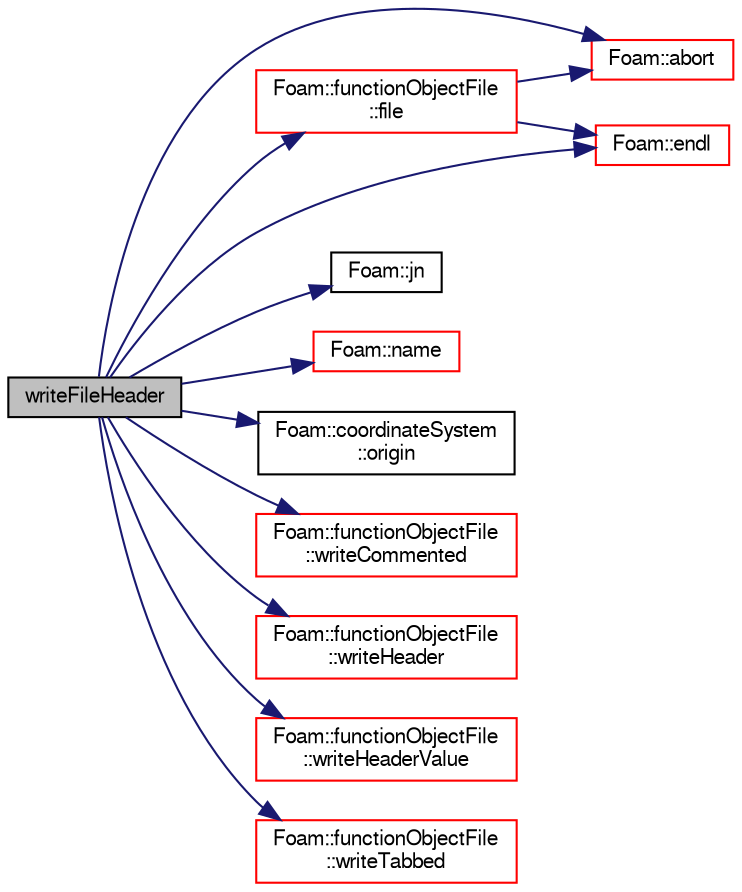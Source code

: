 digraph "writeFileHeader"
{
  bgcolor="transparent";
  edge [fontname="FreeSans",fontsize="10",labelfontname="FreeSans",labelfontsize="10"];
  node [fontname="FreeSans",fontsize="10",shape=record];
  rankdir="LR";
  Node1 [label="writeFileHeader",height=0.2,width=0.4,color="black", fillcolor="grey75", style="filled" fontcolor="black"];
  Node1 -> Node2 [color="midnightblue",fontsize="10",style="solid",fontname="FreeSans"];
  Node2 [label="Foam::abort",height=0.2,width=0.4,color="red",URL="$a10237.html#a447107a607d03e417307c203fa5fb44b"];
  Node1 -> Node3 [color="midnightblue",fontsize="10",style="solid",fontname="FreeSans"];
  Node3 [label="Foam::endl",height=0.2,width=0.4,color="red",URL="$a10237.html#a2db8fe02a0d3909e9351bb4275b23ce4",tooltip="Add newline and flush stream. "];
  Node1 -> Node4 [color="midnightblue",fontsize="10",style="solid",fontname="FreeSans"];
  Node4 [label="Foam::functionObjectFile\l::file",height=0.2,width=0.4,color="red",URL="$a00843.html#aa14822a6edd4ec6d642d61132850f2b4",tooltip="Return access to the file (if only 1) "];
  Node4 -> Node2 [color="midnightblue",fontsize="10",style="solid",fontname="FreeSans"];
  Node4 -> Node3 [color="midnightblue",fontsize="10",style="solid",fontname="FreeSans"];
  Node1 -> Node5 [color="midnightblue",fontsize="10",style="solid",fontname="FreeSans"];
  Node5 [label="Foam::jn",height=0.2,width=0.4,color="black",URL="$a10237.html#aa0e23bb80cb38f211798bfc3a909ff07"];
  Node1 -> Node6 [color="midnightblue",fontsize="10",style="solid",fontname="FreeSans"];
  Node6 [label="Foam::name",height=0.2,width=0.4,color="red",URL="$a10237.html#adcb0df2bd4953cb6bb390272d8263c3a",tooltip="Return a string representation of a complex. "];
  Node1 -> Node7 [color="midnightblue",fontsize="10",style="solid",fontname="FreeSans"];
  Node7 [label="Foam::coordinateSystem\l::origin",height=0.2,width=0.4,color="black",URL="$a00387.html#a3275465d1380667a367d35a6df85d869",tooltip="Return origin. "];
  Node1 -> Node8 [color="midnightblue",fontsize="10",style="solid",fontname="FreeSans"];
  Node8 [label="Foam::functionObjectFile\l::writeCommented",height=0.2,width=0.4,color="red",URL="$a00843.html#a0cadcd36ab066e82b92f9a3a367ea013",tooltip="Write a commented string to stream. "];
  Node1 -> Node9 [color="midnightblue",fontsize="10",style="solid",fontname="FreeSans"];
  Node9 [label="Foam::functionObjectFile\l::writeHeader",height=0.2,width=0.4,color="red",URL="$a00843.html#a17a9befac8f16ca48eee83f7a262b9cd",tooltip="Write a commented header to stream. "];
  Node1 -> Node10 [color="midnightblue",fontsize="10",style="solid",fontname="FreeSans"];
  Node10 [label="Foam::functionObjectFile\l::writeHeaderValue",height=0.2,width=0.4,color="red",URL="$a00843.html#a33e085645b5ebdb633f01c6a16e5f717",tooltip="Write a (commented) header property and value pair. "];
  Node1 -> Node11 [color="midnightblue",fontsize="10",style="solid",fontname="FreeSans"];
  Node11 [label="Foam::functionObjectFile\l::writeTabbed",height=0.2,width=0.4,color="red",URL="$a00843.html#aa67ec2f6b5e0d2622e654f824b9d796c",tooltip="Write a tabbed string to stream. "];
}
